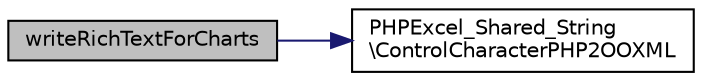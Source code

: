 digraph "writeRichTextForCharts"
{
  edge [fontname="Helvetica",fontsize="10",labelfontname="Helvetica",labelfontsize="10"];
  node [fontname="Helvetica",fontsize="10",shape=record];
  rankdir="LR";
  Node10 [label="writeRichTextForCharts",height=0.2,width=0.4,color="black", fillcolor="grey75", style="filled", fontcolor="black"];
  Node10 -> Node11 [color="midnightblue",fontsize="10",style="solid",fontname="Helvetica"];
  Node11 [label="PHPExcel_Shared_String\l\\ControlCharacterPHP2OOXML",height=0.2,width=0.4,color="black", fillcolor="white", style="filled",URL="$class_p_h_p_excel___shared___string.html#ae0a518a2c7af9ec94a9eb8392ce0af92"];
}
